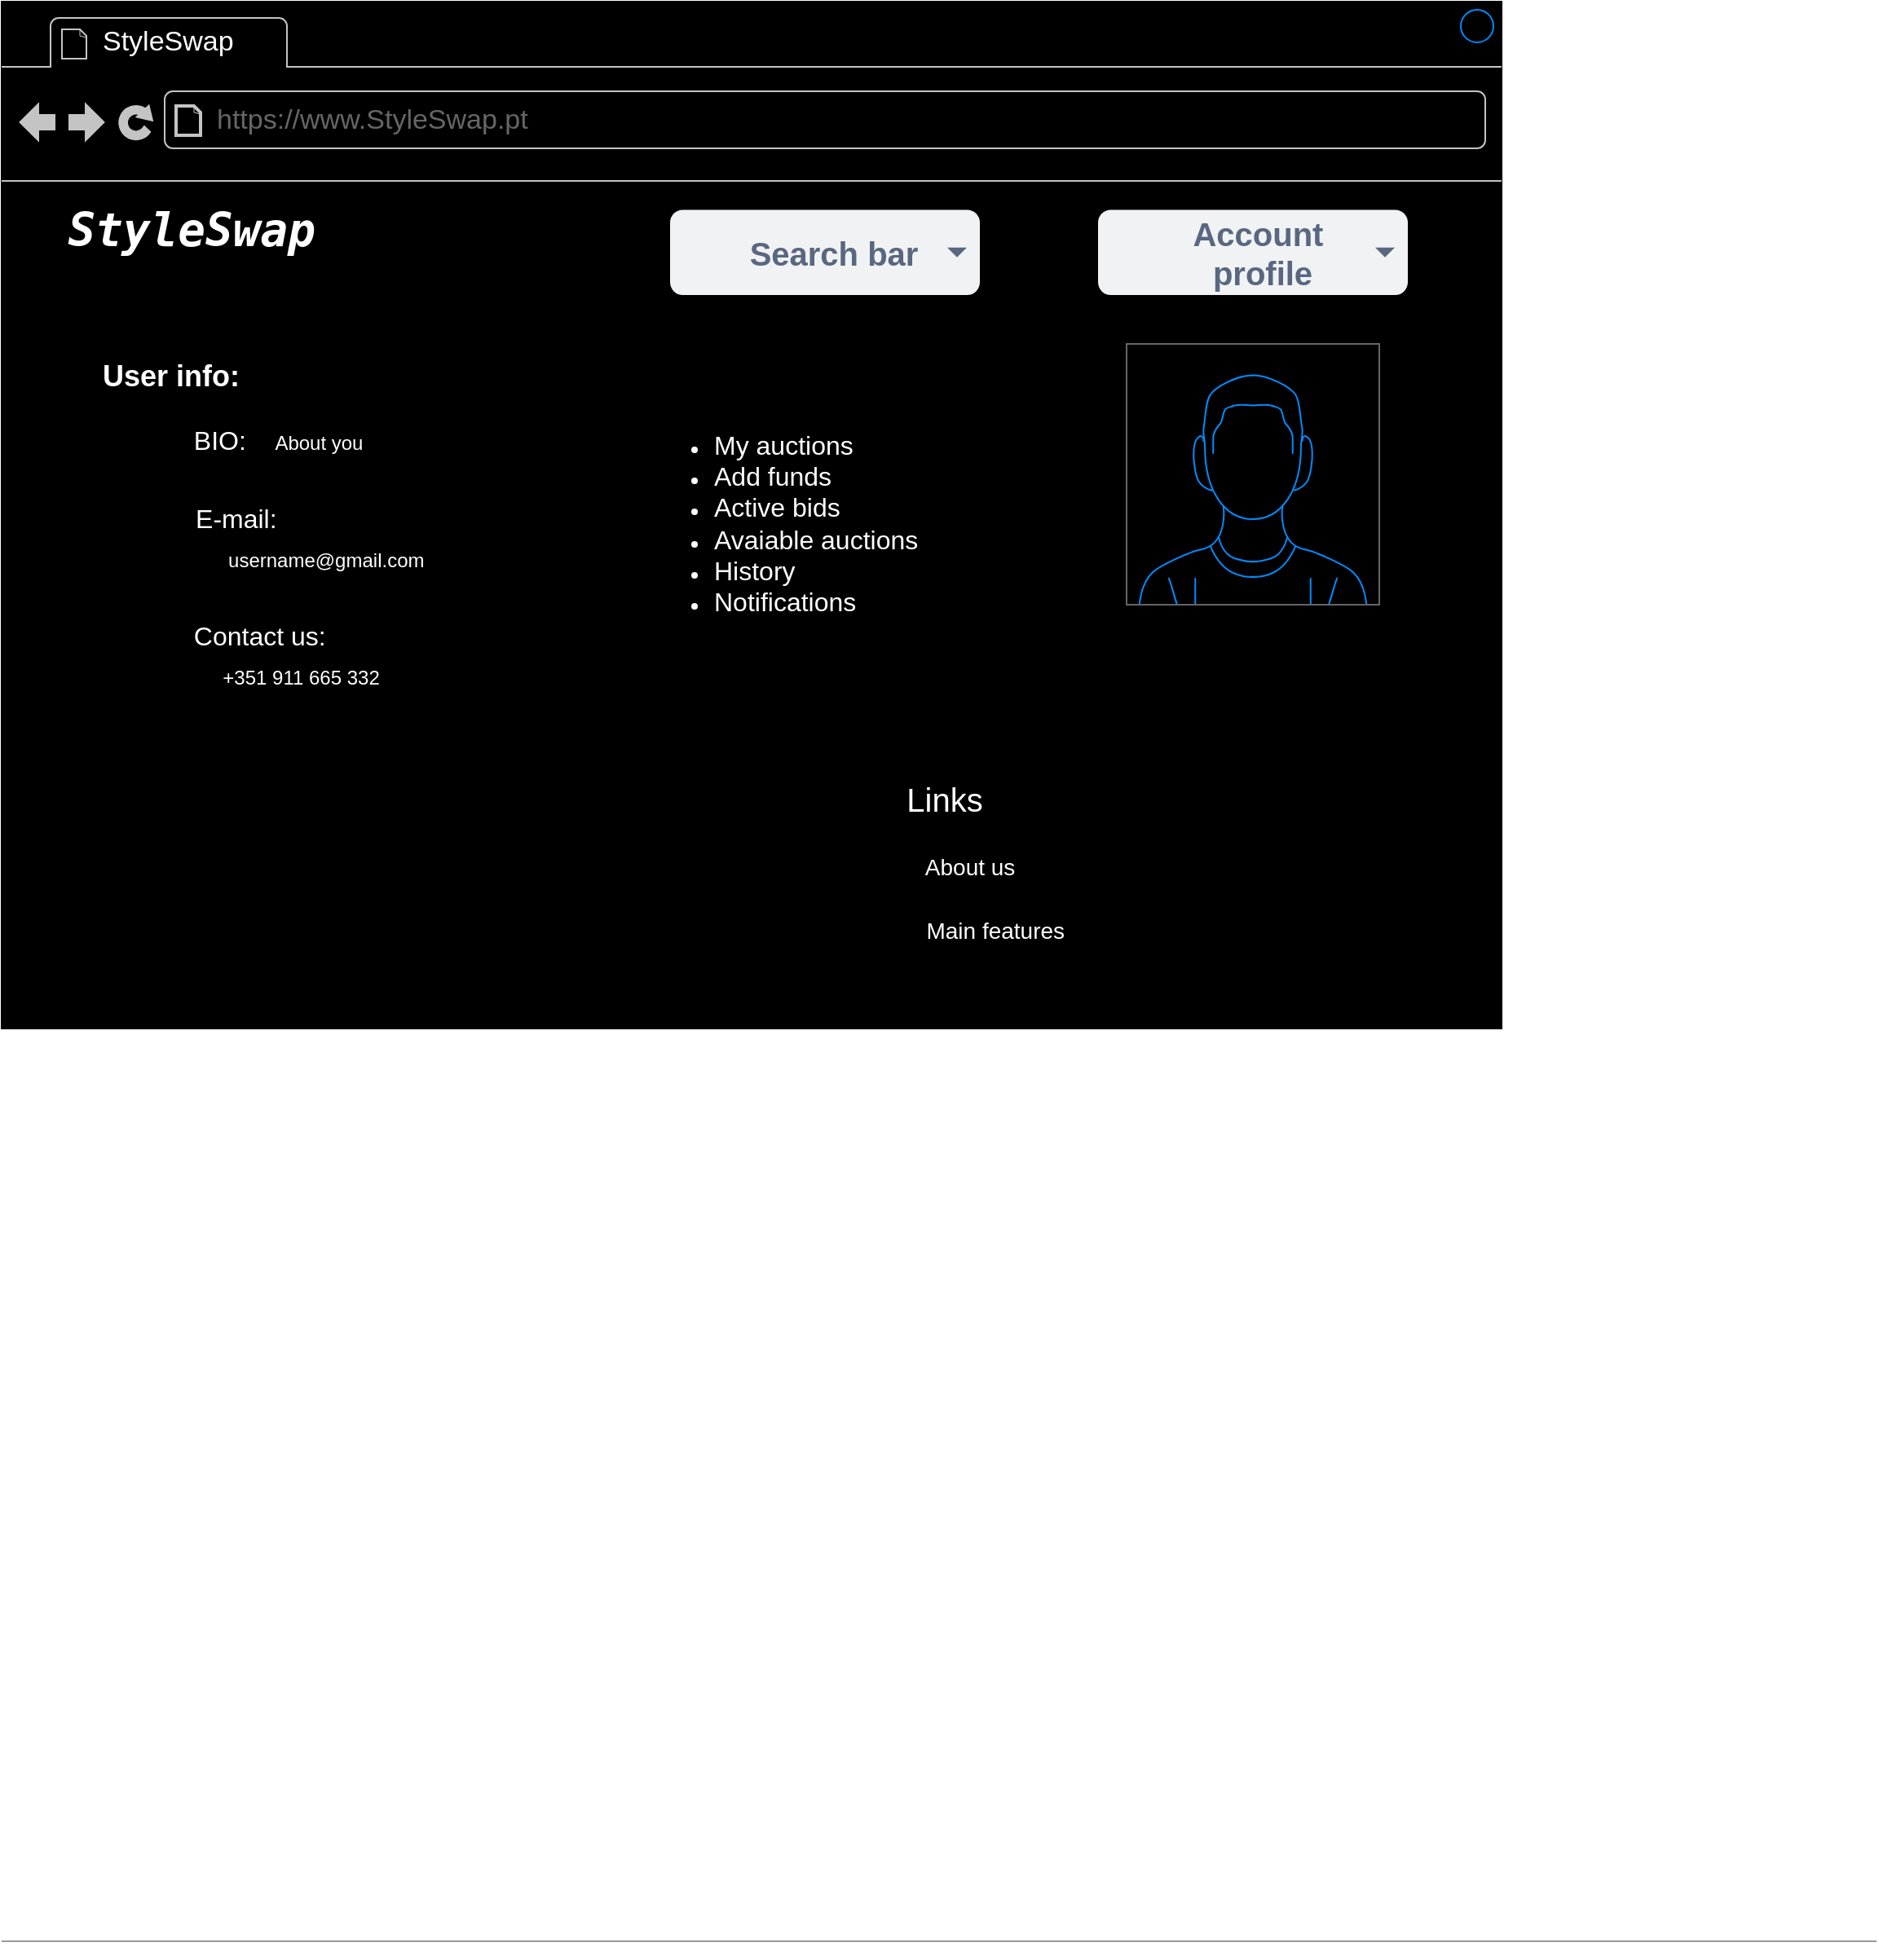 <mxfile version="20.8.3" type="device"><diagram id="piDafpqhtRUU5qUU-vj8" name="Page-1"><mxGraphModel dx="1522" dy="796" grid="1" gridSize="10" guides="1" tooltips="1" connect="1" arrows="1" fold="1" page="1" pageScale="1" pageWidth="827" pageHeight="1169" math="0" shadow="0"><root><mxCell id="0"/><mxCell id="1" parent="0"/><mxCell id="8962rQQDY3VNNf6We3Pp-1" value="" style="strokeWidth=1;shadow=0;dashed=0;align=left;html=1;shape=mxgraph.mockup.containers.browserWindow;rSize=0;strokeColor2=#008cff;strokeColor3=#c4c4c4;mainText=,;recursiveResize=0;strokeColor=#000000;fontColor=#FFFFFF;perimeterSpacing=0;fillColor=#000000;labelBackgroundColor=#000000;" parent="1" vertex="1"><mxGeometry x="781" y="270" width="920" height="630" as="geometry"/></mxCell><mxCell id="8962rQQDY3VNNf6We3Pp-2" value="&lt;font color=&quot;#ffffff&quot;&gt;StyleSwap&lt;/font&gt;" style="strokeWidth=1;shadow=0;dashed=0;align=center;html=1;shape=mxgraph.mockup.containers.anchor;fontSize=17;fontColor=#666666;align=left;" parent="8962rQQDY3VNNf6We3Pp-1" vertex="1"><mxGeometry x="60" y="12" width="110" height="26" as="geometry"/></mxCell><mxCell id="8962rQQDY3VNNf6We3Pp-3" value="https://www.StyleSwap.pt" style="strokeWidth=1;shadow=0;dashed=0;align=center;html=1;shape=mxgraph.mockup.containers.anchor;rSize=0;fontSize=17;fontColor=#666666;align=left;" parent="8962rQQDY3VNNf6We3Pp-1" vertex="1"><mxGeometry x="130" y="60" width="250" height="26" as="geometry"/></mxCell><mxCell id="8962rQQDY3VNNf6We3Pp-10" value="&lt;div style=&quot;font-size: 20px;&quot;&gt;&lt;span style=&quot;background-color: initial;&quot;&gt;&lt;b style=&quot;&quot;&gt;&lt;font style=&quot;font-size: 20px;&quot;&gt;Account&amp;nbsp;&lt;/font&gt;&lt;/b&gt;&lt;/span&gt;&lt;/div&gt;&lt;div style=&quot;font-size: 20px;&quot;&gt;&lt;span style=&quot;background-color: initial;&quot;&gt;&lt;b style=&quot;&quot;&gt;&lt;font style=&quot;font-size: 20px;&quot;&gt;profile&lt;/font&gt;&lt;/b&gt;&lt;/span&gt;&lt;/div&gt;" style="rounded=1;fillColor=#F1F2F4;strokeColor=none;html=1;fontColor=#596780;align=center;fontSize=10;spacingLeft=10" parent="8962rQQDY3VNNf6We3Pp-1" vertex="1"><mxGeometry x="672.5" y="127.75" width="190" height="52.25" as="geometry"/></mxCell><mxCell id="8962rQQDY3VNNf6We3Pp-11" value="" style="shape=triangle;direction=south;fillColor=#596780;strokeColor=none;html=1" parent="8962rQQDY3VNNf6We3Pp-10" vertex="1"><mxGeometry x="1" y="0.5" width="12" height="6" relative="1" as="geometry"><mxPoint x="-20" y="-3" as="offset"/></mxGeometry></mxCell><mxCell id="8962rQQDY3VNNf6We3Pp-12" value="&lt;b&gt;&lt;font style=&quot;font-size: 20px;&quot;&gt;Search bar&lt;/font&gt;&lt;/b&gt;" style="rounded=1;fillColor=#F1F2F4;strokeColor=none;html=1;fontColor=#596780;align=center;fontSize=10;spacingLeft=10;glass=0;shadow=0;" parent="8962rQQDY3VNNf6We3Pp-1" vertex="1"><mxGeometry x="410" y="127.75" width="190" height="52.25" as="geometry"/></mxCell><mxCell id="8962rQQDY3VNNf6We3Pp-13" value="" style="shape=triangle;direction=south;fillColor=#596780;strokeColor=none;html=1" parent="8962rQQDY3VNNf6We3Pp-12" vertex="1"><mxGeometry x="1" y="0.5" width="12" height="6" relative="1" as="geometry"><mxPoint x="-20" y="-3" as="offset"/></mxGeometry></mxCell><mxCell id="8962rQQDY3VNNf6We3Pp-14" value="&lt;b style=&quot;background-color: rgb(0, 0, 0);&quot;&gt;&lt;font style=&quot;font-size: 18px;&quot;&gt;User info:&lt;/font&gt;&lt;/b&gt;" style="rounded=1;align=left;strokeColor=none;html=1;fontColor=#ffffff;fontSize=12;fillColor=#000000;" parent="8962rQQDY3VNNf6We3Pp-1" vertex="1"><mxGeometry x="60" y="200" width="160" height="60" as="geometry"/></mxCell><mxCell id="8962rQQDY3VNNf6We3Pp-16" value="&lt;pre style=&quot;&quot;&gt;&lt;font color=&quot;#ffffff&quot; size=&quot;1&quot; style=&quot;&quot;&gt;&lt;i style=&quot;&quot;&gt;&lt;b style=&quot;&quot;&gt;&lt;span style=&quot;background-color: rgb(0, 0, 0); font-size: 28px;&quot;&gt;StyleSwap&amp;nbsp;&lt;/span&gt;&lt;/b&gt;&lt;/i&gt;&lt;/font&gt;&lt;/pre&gt;" style="text;html=1;strokeColor=none;fillColor=none;align=center;verticalAlign=middle;whiteSpace=wrap;rounded=0;fontSize=13;fontColor=#0066CC;" parent="8962rQQDY3VNNf6We3Pp-1" vertex="1"><mxGeometry x="30" y="110" width="190" height="60" as="geometry"/></mxCell><mxCell id="8962rQQDY3VNNf6We3Pp-35" value="" style="verticalLabelPosition=bottom;shadow=0;dashed=0;align=center;html=1;verticalAlign=top;strokeWidth=1;shape=mxgraph.mockup.markup.line;strokeColor=#999999;fillColor=#008CFF;fontSize=13;fontColor=#0066CC;" parent="8962rQQDY3VNNf6We3Pp-1" vertex="1"><mxGeometry y="1180" width="1150" height="20" as="geometry"/></mxCell><mxCell id="FWL7fb46qmfYvq1ngaff-2" value="" style="verticalLabelPosition=bottom;shadow=0;dashed=0;align=center;html=1;verticalAlign=top;strokeWidth=1;shape=mxgraph.mockup.containers.userMale;strokeColor=none;strokeColor2=#008cff;fillColor=#000000;" parent="8962rQQDY3VNNf6We3Pp-1" vertex="1"><mxGeometry x="690" y="210" width="155" height="160" as="geometry"/></mxCell><mxCell id="LZM_1NQmF7OBxfUIlrbV-8" value="&lt;font style=&quot;background-color: rgb(0, 0, 0); font-size: 16px;&quot;&gt;&lt;span style=&quot;font-size: 16px;&quot;&gt;&amp;nbsp; BIO:&amp;nbsp; &amp;nbsp;&amp;nbsp;&lt;/span&gt;&lt;font style=&quot;font-size: 12px;&quot;&gt;About you&lt;/font&gt;&lt;br&gt;&lt;span style=&quot;white-space-collapse: preserve;&quot;&gt;&lt;font style=&quot;font-size: 12px;&quot;&gt; &lt;br&gt;   &lt;/font&gt;&lt;font style=&quot;font-size: 16px;&quot;&gt;E-mail:&lt;/font&gt;&lt;font style=&quot;font-size: 12px;&quot;&gt; &lt;br/&gt;&lt;span style=&quot;white-space: pre;&quot;&gt;&#9;&lt;/span&gt; &lt;/font&gt;&lt;font style=&quot;font-size: 12px;&quot;&gt;username@gmail.com&lt;/font&gt;&lt;/span&gt;&lt;br&gt;&amp;nbsp;&amp;nbsp;&lt;br&gt;&amp;nbsp; &lt;/font&gt;&lt;font style=&quot;background-color: rgb(0, 0, 0);&quot;&gt;&lt;font style=&quot;font-size: 16px;&quot;&gt;Contact us:&lt;br&gt;&lt;/font&gt;&lt;font style=&quot;font-size: 12px;&quot;&gt;&lt;span style=&quot;white-space: pre;&quot;&gt;&#9;&lt;/span&gt;+351 911 665 332&lt;/font&gt;&lt;br&gt;&lt;br&gt;&lt;br&gt;&lt;br&gt;&lt;/font&gt;" style="html=1;fontSize=20;fontColor=#FFFFFF;align=left;strokeColor=#000000;fillColor=#000000;" vertex="1" parent="8962rQQDY3VNNf6We3Pp-1"><mxGeometry x="107" y="290" width="160" height="170" as="geometry"/></mxCell><mxCell id="LZM_1NQmF7OBxfUIlrbV-9" value="&lt;ul&gt;&lt;li&gt;&lt;font style=&quot;font-size: 16px;&quot;&gt;My auctions&lt;/font&gt;&lt;/li&gt;&lt;li&gt;&lt;font style=&quot;font-size: 16px;&quot;&gt;Add funds&lt;/font&gt;&lt;/li&gt;&lt;li&gt;&lt;font style=&quot;font-size: 16px;&quot;&gt;Active bids&lt;/font&gt;&lt;/li&gt;&lt;li&gt;&lt;font style=&quot;font-size: 16px;&quot;&gt;Avaiable auctions&lt;/font&gt;&lt;/li&gt;&lt;li&gt;&lt;font style=&quot;font-size: 16px;&quot;&gt;History&lt;/font&gt;&lt;/li&gt;&lt;li&gt;&lt;font style=&quot;font-size: 16px;&quot;&gt;Notifications&lt;/font&gt;&lt;/li&gt;&lt;/ul&gt;" style="whiteSpace=wrap;html=1;aspect=fixed;labelBackgroundColor=#000000;strokeColor=#000000;fontSize=12;fontColor=#FFFFFF;fillColor=#000000;align=left;" vertex="1" parent="8962rQQDY3VNNf6We3Pp-1"><mxGeometry x="395" y="210" width="220" height="220" as="geometry"/></mxCell><mxCell id="LZM_1NQmF7OBxfUIlrbV-24" value="&lt;font style=&quot;&quot;&gt;&lt;font style=&quot;font-size: 20px;&quot;&gt;Links&lt;/font&gt;&lt;br&gt;&lt;font style=&quot;font-size: 14px;&quot;&gt;&lt;span style=&quot;white-space: pre;&quot;&gt;&#9;&lt;span style=&quot;white-space: pre;&quot;&gt;&#9;&lt;/span&gt;&lt;br&gt;&lt;/span&gt;&lt;span style=&quot;white-space: pre;&quot;&gt;&#9;&lt;/span&gt;About us&lt;br&gt;&lt;/font&gt;&lt;br&gt;&lt;font style=&quot;font-size: 14px;&quot;&gt;&lt;span style=&quot;white-space: pre;&quot;&gt;&#9;&lt;/span&gt;&lt;span style=&quot;white-space: pre;&quot;&gt;&#9;&lt;/span&gt;Main features&lt;/font&gt;&lt;br&gt;&lt;/font&gt;" style="rounded=0;whiteSpace=wrap;html=1;labelBackgroundColor=#000000;strokeColor=#000000;fontSize=16;fontColor=#FFFFFF;fillColor=#000000;" vertex="1" parent="8962rQQDY3VNNf6We3Pp-1"><mxGeometry x="467" y="490" width="223" height="75" as="geometry"/></mxCell></root></mxGraphModel></diagram></mxfile>